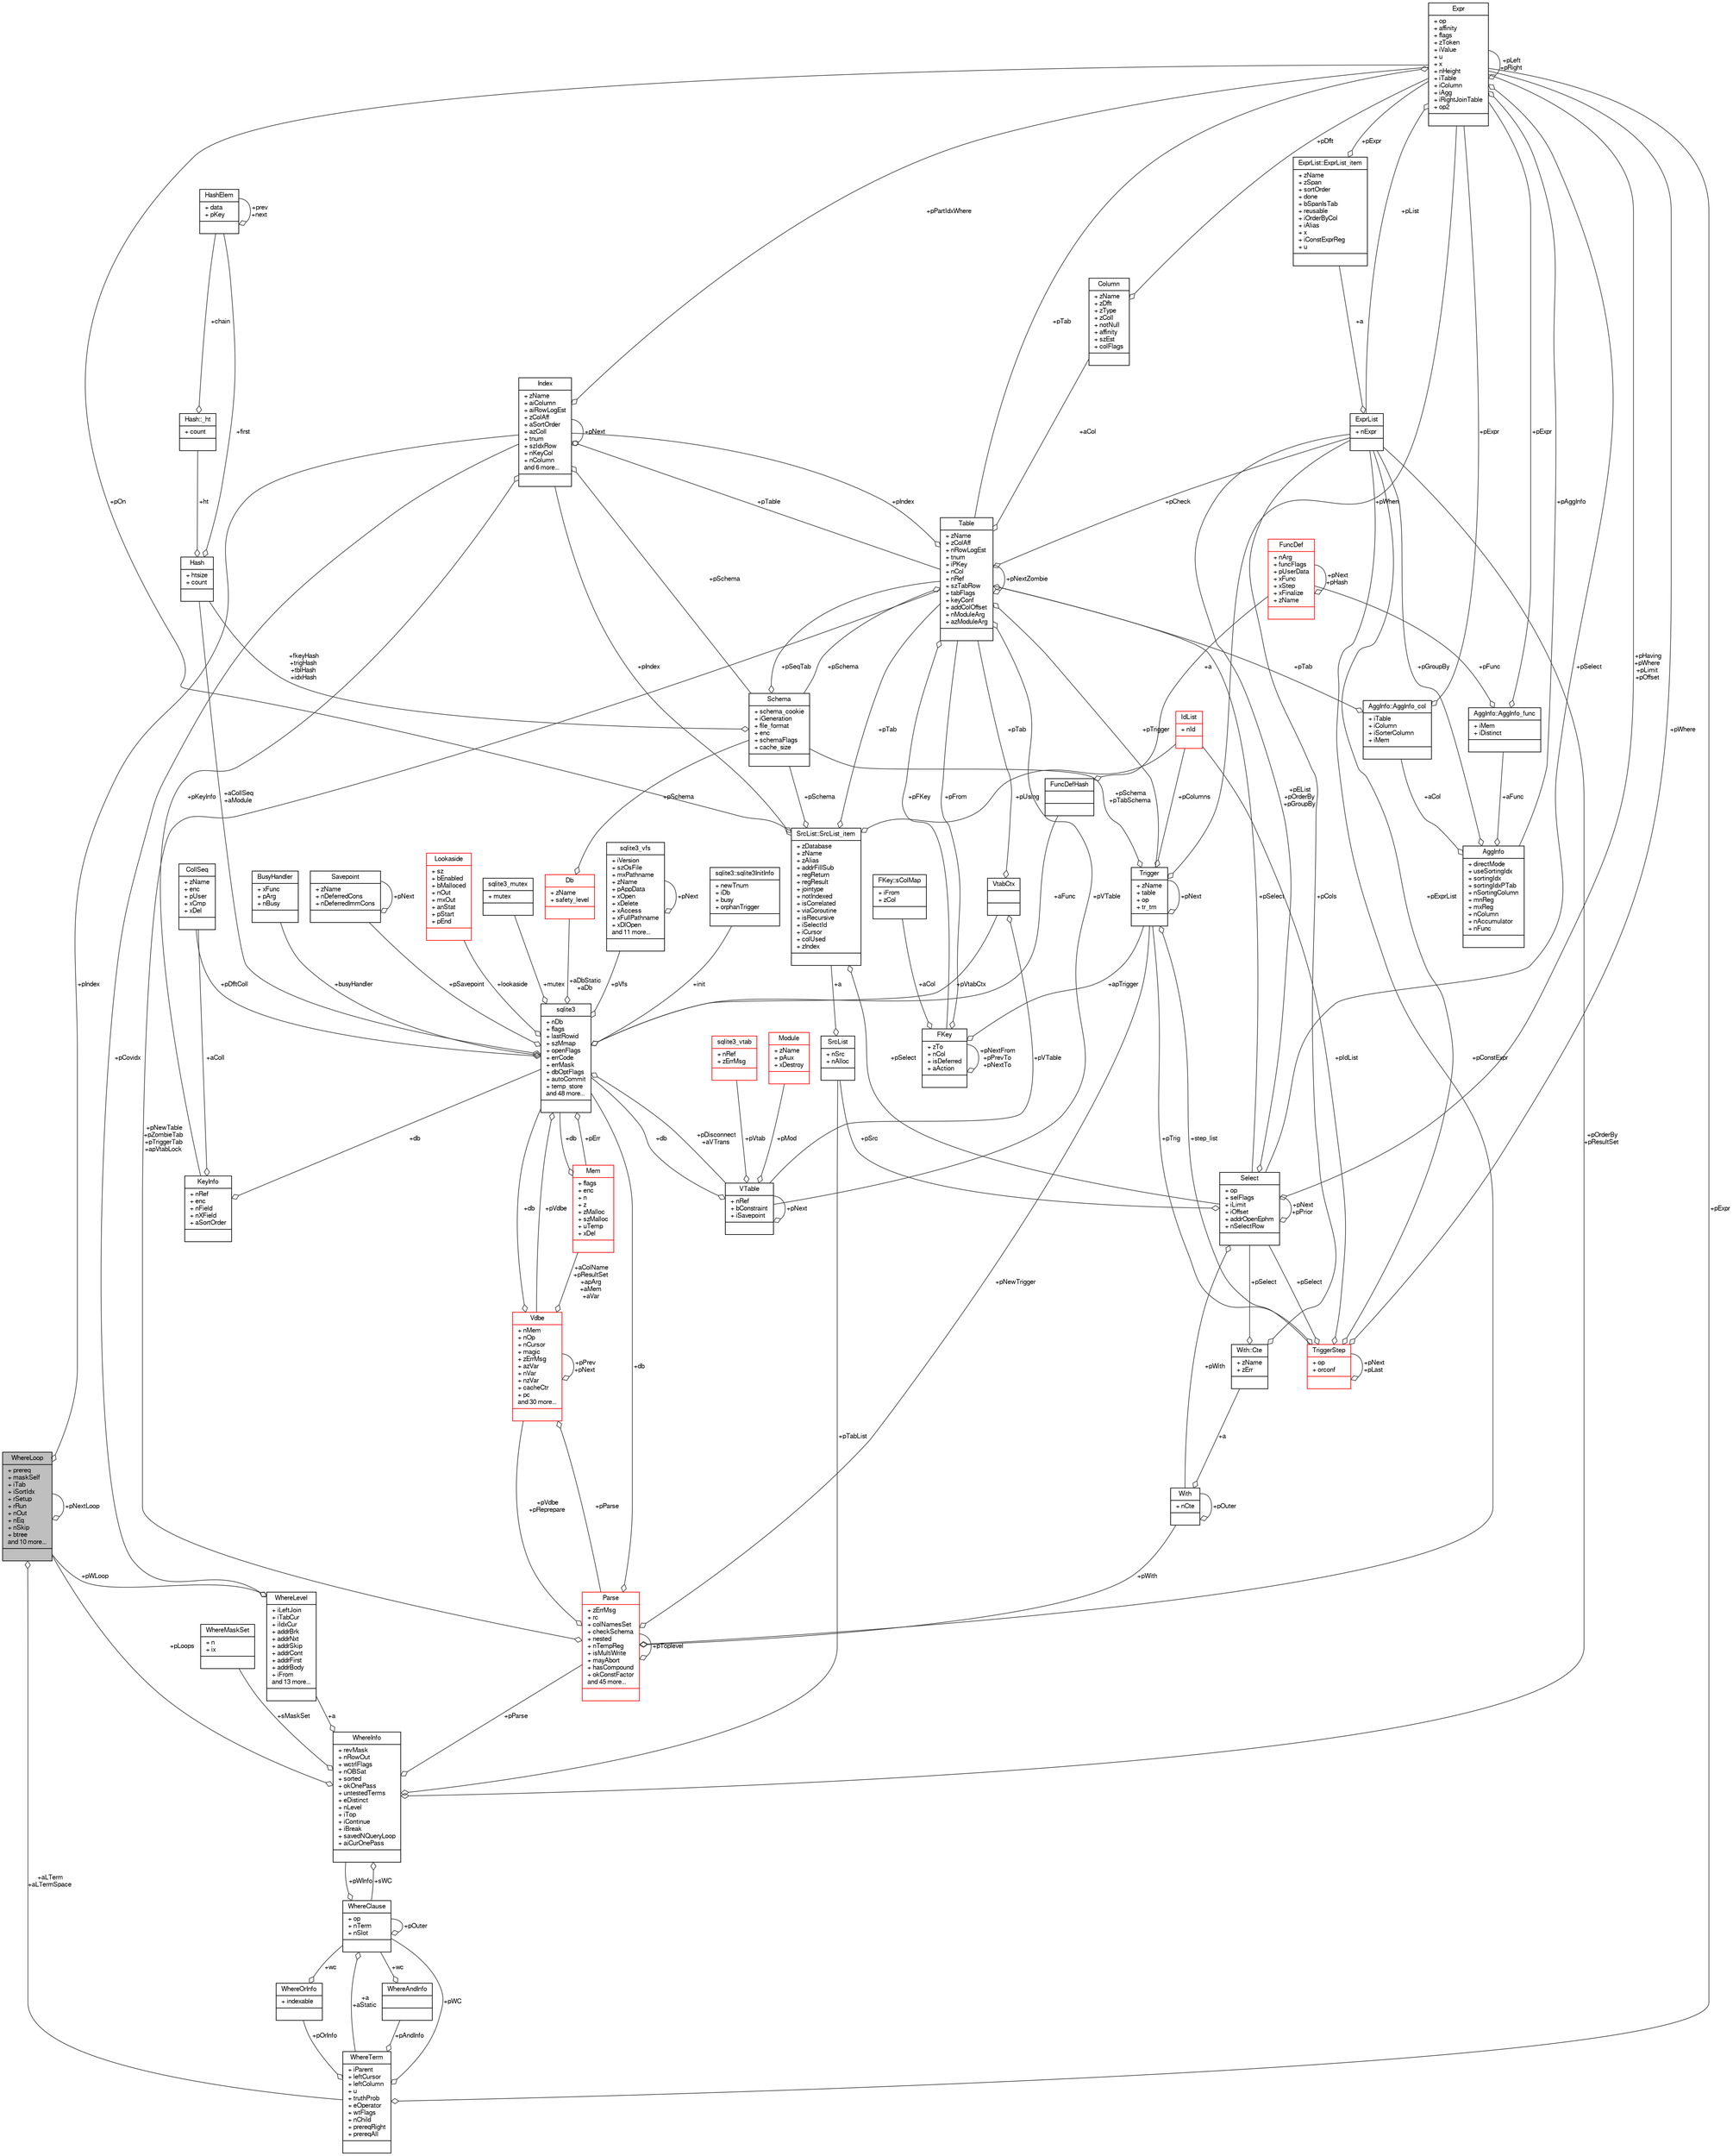 digraph "WhereLoop"
{
  edge [fontname="FreeSans",fontsize="10",labelfontname="FreeSans",labelfontsize="10"];
  node [fontname="FreeSans",fontsize="10",shape=record];
  Node1 [label="{WhereLoop\n|+ prereq\l+ maskSelf\l+ iTab\l+ iSortIdx\l+ rSetup\l+ rRun\l+ nOut\l+ nEq\l+ nSkip\l+ btree\land 10 more...\l|}",height=0.2,width=0.4,color="black", fillcolor="grey75", style="filled", fontcolor="black"];
  Node1 -> Node1 [color="grey25",fontsize="10",style="solid",label=" +pNextLoop" ,arrowhead="odiamond",fontname="FreeSans"];
  Node2 -> Node1 [color="grey25",fontsize="10",style="solid",label=" +aLTerm\n+aLTermSpace" ,arrowhead="odiamond",fontname="FreeSans"];
  Node2 [label="{WhereTerm\n|+ iParent\l+ leftCursor\l+ leftColumn\l+ u\l+ truthProb\l+ eOperator\l+ wtFlags\l+ nChild\l+ prereqRight\l+ prereqAll\l|}",height=0.2,width=0.4,color="black", fillcolor="white", style="filled",URL="$structWhereTerm.html"];
  Node3 -> Node2 [color="grey25",fontsize="10",style="solid",label=" +pAndInfo" ,arrowhead="odiamond",fontname="FreeSans"];
  Node3 [label="{WhereAndInfo\n||}",height=0.2,width=0.4,color="black", fillcolor="white", style="filled",URL="$structWhereAndInfo.html"];
  Node4 -> Node3 [color="grey25",fontsize="10",style="solid",label=" +wc" ,arrowhead="odiamond",fontname="FreeSans"];
  Node4 [label="{WhereClause\n|+ op\l+ nTerm\l+ nSlot\l|}",height=0.2,width=0.4,color="black", fillcolor="white", style="filled",URL="$structWhereClause.html"];
  Node2 -> Node4 [color="grey25",fontsize="10",style="solid",label=" +a\n+aStatic" ,arrowhead="odiamond",fontname="FreeSans"];
  Node5 -> Node4 [color="grey25",fontsize="10",style="solid",label=" +pWInfo" ,arrowhead="odiamond",fontname="FreeSans"];
  Node5 [label="{WhereInfo\n|+ revMask\l+ nRowOut\l+ wctrlFlags\l+ nOBSat\l+ sorted\l+ okOnePass\l+ untestedTerms\l+ eDistinct\l+ nLevel\l+ iTop\l+ iContinue\l+ iBreak\l+ savedNQueryLoop\l+ aiCurOnePass\l|}",height=0.2,width=0.4,color="black", fillcolor="white", style="filled",URL="$structWhereInfo.html"];
  Node1 -> Node5 [color="grey25",fontsize="10",style="solid",label=" +pLoops" ,arrowhead="odiamond",fontname="FreeSans"];
  Node4 -> Node5 [color="grey25",fontsize="10",style="solid",label=" +sWC" ,arrowhead="odiamond",fontname="FreeSans"];
  Node6 -> Node5 [color="grey25",fontsize="10",style="solid",label=" +a" ,arrowhead="odiamond",fontname="FreeSans"];
  Node6 [label="{WhereLevel\n|+ iLeftJoin\l+ iTabCur\l+ iIdxCur\l+ addrBrk\l+ addrNxt\l+ addrSkip\l+ addrCont\l+ addrFirst\l+ addrBody\l+ iFrom\land 13 more...\l|}",height=0.2,width=0.4,color="black", fillcolor="white", style="filled",URL="$structWhereLevel.html"];
  Node1 -> Node6 [color="grey25",fontsize="10",style="solid",label=" +pWLoop" ,arrowhead="odiamond",fontname="FreeSans"];
  Node7 -> Node6 [color="grey25",fontsize="10",style="solid",label=" +pCovidx" ,arrowhead="odiamond",fontname="FreeSans"];
  Node7 [label="{Index\n|+ zName\l+ aiColumn\l+ aiRowLogEst\l+ zColAff\l+ aSortOrder\l+ azColl\l+ tnum\l+ szIdxRow\l+ nKeyCol\l+ nColumn\land 6 more...\l|}",height=0.2,width=0.4,color="black", fillcolor="white", style="filled",URL="$structIndex.html"];
  Node8 -> Node7 [color="grey25",fontsize="10",style="solid",label=" +pSchema" ,arrowhead="odiamond",fontname="FreeSans"];
  Node8 [label="{Schema\n|+ schema_cookie\l+ iGeneration\l+ file_format\l+ enc\l+ schemaFlags\l+ cache_size\l|}",height=0.2,width=0.4,color="black", fillcolor="white", style="filled",URL="$structSchema.html"];
  Node9 -> Node8 [color="grey25",fontsize="10",style="solid",label=" +pSeqTab" ,arrowhead="odiamond",fontname="FreeSans"];
  Node9 [label="{Table\n|+ zName\l+ zColAff\l+ nRowLogEst\l+ tnum\l+ iPKey\l+ nCol\l+ nRef\l+ szTabRow\l+ tabFlags\l+ keyConf\l+ addColOffset\l+ nModuleArg\l+ azModuleArg\l|}",height=0.2,width=0.4,color="black", fillcolor="white", style="filled",URL="$structTable.html"];
  Node8 -> Node9 [color="grey25",fontsize="10",style="solid",label=" +pSchema" ,arrowhead="odiamond",fontname="FreeSans"];
  Node10 -> Node9 [color="grey25",fontsize="10",style="solid",label=" +aCol" ,arrowhead="odiamond",fontname="FreeSans"];
  Node10 [label="{Column\n|+ zName\l+ zDflt\l+ zType\l+ zColl\l+ notNull\l+ affinity\l+ szEst\l+ colFlags\l|}",height=0.2,width=0.4,color="black", fillcolor="white", style="filled",URL="$structColumn.html"];
  Node11 -> Node10 [color="grey25",fontsize="10",style="solid",label=" +pDflt" ,arrowhead="odiamond",fontname="FreeSans"];
  Node11 [label="{Expr\n|+ op\l+ affinity\l+ flags\l+ zToken\l+ iValue\l+ u\l+ x\l+ nHeight\l+ iTable\l+ iColumn\l+ iAgg\l+ iRightJoinTable\l+ op2\l|}",height=0.2,width=0.4,color="black", fillcolor="white", style="filled",URL="$structExpr.html"];
  Node12 -> Node11 [color="grey25",fontsize="10",style="solid",label=" +pAggInfo" ,arrowhead="odiamond",fontname="FreeSans"];
  Node12 [label="{AggInfo\n|+ directMode\l+ useSortingIdx\l+ sortingIdx\l+ sortingIdxPTab\l+ nSortingColumn\l+ mnReg\l+ mxReg\l+ nColumn\l+ nAccumulator\l+ nFunc\l|}",height=0.2,width=0.4,color="black", fillcolor="white", style="filled",URL="$structAggInfo.html"];
  Node13 -> Node12 [color="grey25",fontsize="10",style="solid",label=" +aCol" ,arrowhead="odiamond",fontname="FreeSans"];
  Node13 [label="{AggInfo::AggInfo_col\n|+ iTable\l+ iColumn\l+ iSorterColumn\l+ iMem\l|}",height=0.2,width=0.4,color="black", fillcolor="white", style="filled",URL="$structAggInfo_1_1AggInfo__col.html"];
  Node11 -> Node13 [color="grey25",fontsize="10",style="solid",label=" +pExpr" ,arrowhead="odiamond",fontname="FreeSans"];
  Node9 -> Node13 [color="grey25",fontsize="10",style="solid",label=" +pTab" ,arrowhead="odiamond",fontname="FreeSans"];
  Node14 -> Node12 [color="grey25",fontsize="10",style="solid",label=" +aFunc" ,arrowhead="odiamond",fontname="FreeSans"];
  Node14 [label="{AggInfo::AggInfo_func\n|+ iMem\l+ iDistinct\l|}",height=0.2,width=0.4,color="black", fillcolor="white", style="filled",URL="$structAggInfo_1_1AggInfo__func.html"];
  Node11 -> Node14 [color="grey25",fontsize="10",style="solid",label=" +pExpr" ,arrowhead="odiamond",fontname="FreeSans"];
  Node15 -> Node14 [color="grey25",fontsize="10",style="solid",label=" +pFunc" ,arrowhead="odiamond",fontname="FreeSans"];
  Node15 [label="{FuncDef\n|+ nArg\l+ funcFlags\l+ pUserData\l+ xFunc\l+ xStep\l+ xFinalize\l+ zName\l|}",height=0.2,width=0.4,color="red", fillcolor="white", style="filled",URL="$structFuncDef.html"];
  Node15 -> Node15 [color="grey25",fontsize="10",style="solid",label=" +pNext\n+pHash" ,arrowhead="odiamond",fontname="FreeSans"];
  Node17 -> Node12 [color="grey25",fontsize="10",style="solid",label=" +pGroupBy" ,arrowhead="odiamond",fontname="FreeSans"];
  Node17 [label="{ExprList\n|+ nExpr\l|}",height=0.2,width=0.4,color="black", fillcolor="white", style="filled",URL="$structExprList.html"];
  Node18 -> Node17 [color="grey25",fontsize="10",style="solid",label=" +a" ,arrowhead="odiamond",fontname="FreeSans"];
  Node18 [label="{ExprList::ExprList_item\n|+ zName\l+ zSpan\l+ sortOrder\l+ done\l+ bSpanIsTab\l+ reusable\l+ iOrderByCol\l+ iAlias\l+ x\l+ iConstExprReg\l+ u\l|}",height=0.2,width=0.4,color="black", fillcolor="white", style="filled",URL="$structExprList_1_1ExprList__item.html"];
  Node11 -> Node18 [color="grey25",fontsize="10",style="solid",label=" +pExpr" ,arrowhead="odiamond",fontname="FreeSans"];
  Node11 -> Node11 [color="grey25",fontsize="10",style="solid",label=" +pLeft\n+pRight" ,arrowhead="odiamond",fontname="FreeSans"];
  Node9 -> Node11 [color="grey25",fontsize="10",style="solid",label=" +pTab" ,arrowhead="odiamond",fontname="FreeSans"];
  Node19 -> Node11 [color="grey25",fontsize="10",style="solid",label=" +pSelect" ,arrowhead="odiamond",fontname="FreeSans"];
  Node19 [label="{Select\n|+ op\l+ selFlags\l+ iLimit\l+ iOffset\l+ addrOpenEphm\l+ nSelectRow\l|}",height=0.2,width=0.4,color="black", fillcolor="white", style="filled",URL="$structSelect.html"];
  Node11 -> Node19 [color="grey25",fontsize="10",style="solid",label=" +pHaving\n+pWhere\n+pLimit\n+pOffset" ,arrowhead="odiamond",fontname="FreeSans"];
  Node20 -> Node19 [color="grey25",fontsize="10",style="solid",label=" +pWith" ,arrowhead="odiamond",fontname="FreeSans"];
  Node20 [label="{With\n|+ nCte\l|}",height=0.2,width=0.4,color="black", fillcolor="white", style="filled",URL="$structWith.html"];
  Node21 -> Node20 [color="grey25",fontsize="10",style="solid",label=" +a" ,arrowhead="odiamond",fontname="FreeSans"];
  Node21 [label="{With::Cte\n|+ zName\l+ zErr\l|}",height=0.2,width=0.4,color="black", fillcolor="white", style="filled",URL="$structWith_1_1Cte.html"];
  Node19 -> Node21 [color="grey25",fontsize="10",style="solid",label=" +pSelect" ,arrowhead="odiamond",fontname="FreeSans"];
  Node17 -> Node21 [color="grey25",fontsize="10",style="solid",label=" +pCols" ,arrowhead="odiamond",fontname="FreeSans"];
  Node20 -> Node20 [color="grey25",fontsize="10",style="solid",label=" +pOuter" ,arrowhead="odiamond",fontname="FreeSans"];
  Node19 -> Node19 [color="grey25",fontsize="10",style="solid",label=" +pNext\n+pPrior" ,arrowhead="odiamond",fontname="FreeSans"];
  Node22 -> Node19 [color="grey25",fontsize="10",style="solid",label=" +pSrc" ,arrowhead="odiamond",fontname="FreeSans"];
  Node22 [label="{SrcList\n|+ nSrc\l+ nAlloc\l|}",height=0.2,width=0.4,color="black", fillcolor="white", style="filled",URL="$structSrcList.html"];
  Node23 -> Node22 [color="grey25",fontsize="10",style="solid",label=" +a" ,arrowhead="odiamond",fontname="FreeSans"];
  Node23 [label="{SrcList::SrcList_item\n|+ zDatabase\l+ zName\l+ zAlias\l+ addrFillSub\l+ regReturn\l+ regResult\l+ jointype\l+ notIndexed\l+ isCorrelated\l+ viaCoroutine\l+ isRecursive\l+ iSelectId\l+ iCursor\l+ colUsed\l+ zIndex\l|}",height=0.2,width=0.4,color="black", fillcolor="white", style="filled",URL="$structSrcList_1_1SrcList__item.html"];
  Node8 -> Node23 [color="grey25",fontsize="10",style="solid",label=" +pSchema" ,arrowhead="odiamond",fontname="FreeSans"];
  Node11 -> Node23 [color="grey25",fontsize="10",style="solid",label=" +pOn" ,arrowhead="odiamond",fontname="FreeSans"];
  Node24 -> Node23 [color="grey25",fontsize="10",style="solid",label=" +pUsing" ,arrowhead="odiamond",fontname="FreeSans"];
  Node24 [label="{IdList\n|+ nId\l|}",height=0.2,width=0.4,color="red", fillcolor="white", style="filled",URL="$structIdList.html"];
  Node9 -> Node23 [color="grey25",fontsize="10",style="solid",label=" +pTab" ,arrowhead="odiamond",fontname="FreeSans"];
  Node19 -> Node23 [color="grey25",fontsize="10",style="solid",label=" +pSelect" ,arrowhead="odiamond",fontname="FreeSans"];
  Node7 -> Node23 [color="grey25",fontsize="10",style="solid",label=" +pIndex" ,arrowhead="odiamond",fontname="FreeSans"];
  Node17 -> Node19 [color="grey25",fontsize="10",style="solid",label=" +pEList\n+pOrderBy\n+pGroupBy" ,arrowhead="odiamond",fontname="FreeSans"];
  Node17 -> Node11 [color="grey25",fontsize="10",style="solid",label=" +pList" ,arrowhead="odiamond",fontname="FreeSans"];
  Node26 -> Node9 [color="grey25",fontsize="10",style="solid",label=" +pFKey" ,arrowhead="odiamond",fontname="FreeSans"];
  Node26 [label="{FKey\n|+ zTo\l+ nCol\l+ isDeferred\l+ aAction\l|}",height=0.2,width=0.4,color="black", fillcolor="white", style="filled",URL="$structFKey.html"];
  Node27 -> Node26 [color="grey25",fontsize="10",style="solid",label=" +aCol" ,arrowhead="odiamond",fontname="FreeSans"];
  Node27 [label="{FKey::sColMap\n|+ iFrom\l+ zCol\l|}",height=0.2,width=0.4,color="black", fillcolor="white", style="filled",URL="$structFKey_1_1sColMap.html"];
  Node26 -> Node26 [color="grey25",fontsize="10",style="solid",label=" +pNextFrom\n+pPrevTo\n+pNextTo" ,arrowhead="odiamond",fontname="FreeSans"];
  Node9 -> Node26 [color="grey25",fontsize="10",style="solid",label=" +pFrom" ,arrowhead="odiamond",fontname="FreeSans"];
  Node28 -> Node26 [color="grey25",fontsize="10",style="solid",label=" +apTrigger" ,arrowhead="odiamond",fontname="FreeSans"];
  Node28 [label="{Trigger\n|+ zName\l+ table\l+ op\l+ tr_tm\l|}",height=0.2,width=0.4,color="black", fillcolor="white", style="filled",URL="$structTrigger.html"];
  Node29 -> Node28 [color="grey25",fontsize="10",style="solid",label=" +step_list" ,arrowhead="odiamond",fontname="FreeSans"];
  Node29 [label="{TriggerStep\n|+ op\l+ orconf\l|}",height=0.2,width=0.4,color="red", fillcolor="white", style="filled",URL="$structTriggerStep.html"];
  Node29 -> Node29 [color="grey25",fontsize="10",style="solid",label=" +pNext\n+pLast" ,arrowhead="odiamond",fontname="FreeSans"];
  Node11 -> Node29 [color="grey25",fontsize="10",style="solid",label=" +pWhere" ,arrowhead="odiamond",fontname="FreeSans"];
  Node24 -> Node29 [color="grey25",fontsize="10",style="solid",label=" +pIdList" ,arrowhead="odiamond",fontname="FreeSans"];
  Node19 -> Node29 [color="grey25",fontsize="10",style="solid",label=" +pSelect" ,arrowhead="odiamond",fontname="FreeSans"];
  Node28 -> Node29 [color="grey25",fontsize="10",style="solid",label=" +pTrig" ,arrowhead="odiamond",fontname="FreeSans"];
  Node17 -> Node29 [color="grey25",fontsize="10",style="solid",label=" +pExprList" ,arrowhead="odiamond",fontname="FreeSans"];
  Node8 -> Node28 [color="grey25",fontsize="10",style="solid",label=" +pSchema\n+pTabSchema" ,arrowhead="odiamond",fontname="FreeSans"];
  Node11 -> Node28 [color="grey25",fontsize="10",style="solid",label=" +pWhen" ,arrowhead="odiamond",fontname="FreeSans"];
  Node24 -> Node28 [color="grey25",fontsize="10",style="solid",label=" +pColumns" ,arrowhead="odiamond",fontname="FreeSans"];
  Node28 -> Node28 [color="grey25",fontsize="10",style="solid",label=" +pNext" ,arrowhead="odiamond",fontname="FreeSans"];
  Node31 -> Node9 [color="grey25",fontsize="10",style="solid",label=" +pVTable" ,arrowhead="odiamond",fontname="FreeSans"];
  Node31 [label="{VTable\n|+ nRef\l+ bConstraint\l+ iSavepoint\l|}",height=0.2,width=0.4,color="black", fillcolor="white", style="filled",URL="$structVTable.html"];
  Node32 -> Node31 [color="grey25",fontsize="10",style="solid",label=" +db" ,arrowhead="odiamond",fontname="FreeSans"];
  Node32 [label="{sqlite3\n|+ nDb\l+ flags\l+ lastRowid\l+ szMmap\l+ openFlags\l+ errCode\l+ errMask\l+ dbOptFlags\l+ autoCommit\l+ temp_store\land 48 more...\l|}",height=0.2,width=0.4,color="black", fillcolor="white", style="filled",URL="$structsqlite3.html"];
  Node33 -> Node32 [color="grey25",fontsize="10",style="solid",label=" +pErr" ,arrowhead="odiamond",fontname="FreeSans"];
  Node33 [label="{Mem\n|+ flags\l+ enc\l+ n\l+ z\l+ zMalloc\l+ szMalloc\l+ uTemp\l+ xDel\l|}",height=0.2,width=0.4,color="red", fillcolor="white", style="filled",URL="$structMem.html"];
  Node32 -> Node33 [color="grey25",fontsize="10",style="solid",label=" +db" ,arrowhead="odiamond",fontname="FreeSans"];
  Node36 -> Node32 [color="grey25",fontsize="10",style="solid",label=" +pVdbe" ,arrowhead="odiamond",fontname="FreeSans"];
  Node36 [label="{Vdbe\n|+ nMem\l+ nOp\l+ nCursor\l+ magic\l+ zErrMsg\l+ azVar\l+ nVar\l+ nzVar\l+ cacheCtr\l+ pc\land 30 more...\l|}",height=0.2,width=0.4,color="red", fillcolor="white", style="filled",URL="$structVdbe.html"];
  Node36 -> Node36 [color="grey25",fontsize="10",style="solid",label=" +pPrev\n+pNext" ,arrowhead="odiamond",fontname="FreeSans"];
  Node33 -> Node36 [color="grey25",fontsize="10",style="solid",label=" +aColName\n+pResultSet\n+apArg\n+aMem\n+aVar" ,arrowhead="odiamond",fontname="FreeSans"];
  Node32 -> Node36 [color="grey25",fontsize="10",style="solid",label=" +db" ,arrowhead="odiamond",fontname="FreeSans"];
  Node75 -> Node36 [color="grey25",fontsize="10",style="solid",label=" +pParse" ,arrowhead="odiamond",fontname="FreeSans"];
  Node75 [label="{Parse\n|+ zErrMsg\l+ rc\l+ colNamesSet\l+ checkSchema\l+ nested\l+ nTempReg\l+ isMultiWrite\l+ mayAbort\l+ hasCompound\l+ okConstFactor\land 45 more...\l|}",height=0.2,width=0.4,color="red", fillcolor="white", style="filled",URL="$structParse.html"];
  Node36 -> Node75 [color="grey25",fontsize="10",style="solid",label=" +pVdbe\n+pReprepare" ,arrowhead="odiamond",fontname="FreeSans"];
  Node32 -> Node75 [color="grey25",fontsize="10",style="solid",label=" +db" ,arrowhead="odiamond",fontname="FreeSans"];
  Node20 -> Node75 [color="grey25",fontsize="10",style="solid",label=" +pWith" ,arrowhead="odiamond",fontname="FreeSans"];
  Node9 -> Node75 [color="grey25",fontsize="10",style="solid",label=" +pNewTable\n+pZombieTab\n+pTriggerTab\n+apVtabLock" ,arrowhead="odiamond",fontname="FreeSans"];
  Node28 -> Node75 [color="grey25",fontsize="10",style="solid",label=" +pNewTrigger" ,arrowhead="odiamond",fontname="FreeSans"];
  Node17 -> Node75 [color="grey25",fontsize="10",style="solid",label=" +pConstExpr" ,arrowhead="odiamond",fontname="FreeSans"];
  Node75 -> Node75 [color="grey25",fontsize="10",style="solid",label=" +pToplevel" ,arrowhead="odiamond",fontname="FreeSans"];
  Node83 -> Node32 [color="grey25",fontsize="10",style="solid",label=" +pSavepoint" ,arrowhead="odiamond",fontname="FreeSans"];
  Node83 [label="{Savepoint\n|+ zName\l+ nDeferredCons\l+ nDeferredImmCons\l|}",height=0.2,width=0.4,color="black", fillcolor="white", style="filled",URL="$structSavepoint.html"];
  Node83 -> Node83 [color="grey25",fontsize="10",style="solid",label=" +pNext" ,arrowhead="odiamond",fontname="FreeSans"];
  Node84 -> Node32 [color="grey25",fontsize="10",style="solid",label=" +aFunc" ,arrowhead="odiamond",fontname="FreeSans"];
  Node84 [label="{FuncDefHash\n||}",height=0.2,width=0.4,color="black", fillcolor="white", style="filled",URL="$structFuncDefHash.html"];
  Node15 -> Node84 [color="grey25",fontsize="10",style="solid",label=" +a" ,arrowhead="odiamond",fontname="FreeSans"];
  Node85 -> Node32 [color="grey25",fontsize="10",style="solid",label=" +lookaside" ,arrowhead="odiamond",fontname="FreeSans"];
  Node85 [label="{Lookaside\n|+ sz\l+ bEnabled\l+ bMalloced\l+ nOut\l+ mxOut\l+ anStat\l+ pStart\l+ pEnd\l|}",height=0.2,width=0.4,color="red", fillcolor="white", style="filled",URL="$structLookaside.html"];
  Node47 -> Node32 [color="grey25",fontsize="10",style="solid",label=" +mutex" ,arrowhead="odiamond",fontname="FreeSans"];
  Node47 [label="{sqlite3_mutex\n|+ mutex\l|}",height=0.2,width=0.4,color="black", fillcolor="white", style="filled",URL="$structsqlite3__mutex.html"];
  Node58 -> Node32 [color="grey25",fontsize="10",style="solid",label=" +pVfs" ,arrowhead="odiamond",fontname="FreeSans"];
  Node58 [label="{sqlite3_vfs\n|+ iVersion\l+ szOsFile\l+ mxPathname\l+ zName\l+ pAppData\l+ xOpen\l+ xDelete\l+ xAccess\l+ xFullPathname\l+ xDlOpen\land 11 more...\l|}",height=0.2,width=0.4,color="black", fillcolor="white", style="filled",URL="$structsqlite3__vfs.html"];
  Node58 -> Node58 [color="grey25",fontsize="10",style="solid",label=" +pNext" ,arrowhead="odiamond",fontname="FreeSans"];
  Node87 -> Node32 [color="grey25",fontsize="10",style="solid",label=" +init" ,arrowhead="odiamond",fontname="FreeSans"];
  Node87 [label="{sqlite3::sqlite3InitInfo\n|+ newTnum\l+ iDb\l+ busy\l+ orphanTrigger\l|}",height=0.2,width=0.4,color="black", fillcolor="white", style="filled",URL="$structsqlite3_1_1sqlite3InitInfo.html"];
  Node88 -> Node32 [color="grey25",fontsize="10",style="solid",label=" +busyHandler" ,arrowhead="odiamond",fontname="FreeSans"];
  Node88 [label="{BusyHandler\n|+ xFunc\l+ pArg\l+ nBusy\l|}",height=0.2,width=0.4,color="black", fillcolor="white", style="filled",URL="$structBusyHandler.html"];
  Node89 -> Node32 [color="grey25",fontsize="10",style="solid",label=" +pVtabCtx" ,arrowhead="odiamond",fontname="FreeSans"];
  Node89 [label="{VtabCtx\n||}",height=0.2,width=0.4,color="black", fillcolor="white", style="filled",URL="$structVtabCtx.html"];
  Node31 -> Node89 [color="grey25",fontsize="10",style="solid",label=" +pVTable" ,arrowhead="odiamond",fontname="FreeSans"];
  Node9 -> Node89 [color="grey25",fontsize="10",style="solid",label=" +pTab" ,arrowhead="odiamond",fontname="FreeSans"];
  Node40 -> Node32 [color="grey25",fontsize="10",style="solid",label=" +pDfltColl" ,arrowhead="odiamond",fontname="FreeSans"];
  Node40 [label="{CollSeq\n|+ zName\l+ enc\l+ pUser\l+ xCmp\l+ xDel\l|}",height=0.2,width=0.4,color="black", fillcolor="white", style="filled",URL="$structCollSeq.html"];
  Node31 -> Node32 [color="grey25",fontsize="10",style="solid",label=" +pDisconnect\n+aVTrans" ,arrowhead="odiamond",fontname="FreeSans"];
  Node90 -> Node32 [color="grey25",fontsize="10",style="solid",label=" +aDbStatic\n+aDb" ,arrowhead="odiamond",fontname="FreeSans"];
  Node90 [label="{Db\n|+ zName\l+ safety_level\l|}",height=0.2,width=0.4,color="red", fillcolor="white", style="filled",URL="$structDb.html"];
  Node8 -> Node90 [color="grey25",fontsize="10",style="solid",label=" +pSchema" ,arrowhead="odiamond",fontname="FreeSans"];
  Node91 -> Node32 [color="grey25",fontsize="10",style="solid",label=" +aCollSeq\n+aModule" ,arrowhead="odiamond",fontname="FreeSans"];
  Node91 [label="{Hash\n|+ htsize\l+ count\l|}",height=0.2,width=0.4,color="black", fillcolor="white", style="filled",URL="$structHash.html"];
  Node92 -> Node91 [color="grey25",fontsize="10",style="solid",label=" +ht" ,arrowhead="odiamond",fontname="FreeSans"];
  Node92 [label="{Hash::_ht\n|+ count\l|}",height=0.2,width=0.4,color="black", fillcolor="white", style="filled",URL="$structHash_1_1__ht.html"];
  Node93 -> Node92 [color="grey25",fontsize="10",style="solid",label=" +chain" ,arrowhead="odiamond",fontname="FreeSans"];
  Node93 [label="{HashElem\n|+ data\l+ pKey\l|}",height=0.2,width=0.4,color="black", fillcolor="white", style="filled",URL="$structHashElem.html"];
  Node93 -> Node93 [color="grey25",fontsize="10",style="solid",label=" +prev\n+next" ,arrowhead="odiamond",fontname="FreeSans"];
  Node93 -> Node91 [color="grey25",fontsize="10",style="solid",label=" +first" ,arrowhead="odiamond",fontname="FreeSans"];
  Node31 -> Node31 [color="grey25",fontsize="10",style="solid",label=" +pNext" ,arrowhead="odiamond",fontname="FreeSans"];
  Node94 -> Node31 [color="grey25",fontsize="10",style="solid",label=" +pMod" ,arrowhead="odiamond",fontname="FreeSans"];
  Node94 [label="{Module\n|+ zName\l+ pAux\l+ xDestroy\l|}",height=0.2,width=0.4,color="red", fillcolor="white", style="filled",URL="$structModule.html"];
  Node63 -> Node31 [color="grey25",fontsize="10",style="solid",label=" +pVtab" ,arrowhead="odiamond",fontname="FreeSans"];
  Node63 [label="{sqlite3_vtab\n|+ nRef\l+ zErrMsg\l|}",height=0.2,width=0.4,color="red", fillcolor="white", style="filled",URL="$structsqlite3__vtab.html"];
  Node9 -> Node9 [color="grey25",fontsize="10",style="solid",label=" +pNextZombie" ,arrowhead="odiamond",fontname="FreeSans"];
  Node28 -> Node9 [color="grey25",fontsize="10",style="solid",label=" +pTrigger" ,arrowhead="odiamond",fontname="FreeSans"];
  Node19 -> Node9 [color="grey25",fontsize="10",style="solid",label=" +pSelect" ,arrowhead="odiamond",fontname="FreeSans"];
  Node17 -> Node9 [color="grey25",fontsize="10",style="solid",label=" +pCheck" ,arrowhead="odiamond",fontname="FreeSans"];
  Node7 -> Node9 [color="grey25",fontsize="10",style="solid",label=" +pIndex" ,arrowhead="odiamond",fontname="FreeSans"];
  Node91 -> Node8 [color="grey25",fontsize="10",style="solid",label=" +fkeyHash\n+trigHash\n+tblHash\n+idxHash" ,arrowhead="odiamond",fontname="FreeSans"];
  Node11 -> Node7 [color="grey25",fontsize="10",style="solid",label=" +pPartIdxWhere" ,arrowhead="odiamond",fontname="FreeSans"];
  Node9 -> Node7 [color="grey25",fontsize="10",style="solid",label=" +pTable" ,arrowhead="odiamond",fontname="FreeSans"];
  Node41 -> Node7 [color="grey25",fontsize="10",style="solid",label=" +pKeyInfo" ,arrowhead="odiamond",fontname="FreeSans"];
  Node41 [label="{KeyInfo\n|+ nRef\l+ enc\l+ nField\l+ nXField\l+ aSortOrder\l|}",height=0.2,width=0.4,color="black", fillcolor="white", style="filled",URL="$structKeyInfo.html"];
  Node32 -> Node41 [color="grey25",fontsize="10",style="solid",label=" +db" ,arrowhead="odiamond",fontname="FreeSans"];
  Node40 -> Node41 [color="grey25",fontsize="10",style="solid",label=" +aColl" ,arrowhead="odiamond",fontname="FreeSans"];
  Node7 -> Node7 [color="grey25",fontsize="10",style="solid",label=" +pNext" ,arrowhead="odiamond",fontname="FreeSans"];
  Node95 -> Node5 [color="grey25",fontsize="10",style="solid",label=" +sMaskSet" ,arrowhead="odiamond",fontname="FreeSans"];
  Node95 [label="{WhereMaskSet\n|+ n\l+ ix\l|}",height=0.2,width=0.4,color="black", fillcolor="white", style="filled",URL="$structWhereMaskSet.html"];
  Node22 -> Node5 [color="grey25",fontsize="10",style="solid",label=" +pTabList" ,arrowhead="odiamond",fontname="FreeSans"];
  Node17 -> Node5 [color="grey25",fontsize="10",style="solid",label=" +pOrderBy\n+pResultSet" ,arrowhead="odiamond",fontname="FreeSans"];
  Node75 -> Node5 [color="grey25",fontsize="10",style="solid",label=" +pParse" ,arrowhead="odiamond",fontname="FreeSans"];
  Node4 -> Node4 [color="grey25",fontsize="10",style="solid",label=" +pOuter" ,arrowhead="odiamond",fontname="FreeSans"];
  Node96 -> Node2 [color="grey25",fontsize="10",style="solid",label=" +pOrInfo" ,arrowhead="odiamond",fontname="FreeSans"];
  Node96 [label="{WhereOrInfo\n|+ indexable\l|}",height=0.2,width=0.4,color="black", fillcolor="white", style="filled",URL="$structWhereOrInfo.html"];
  Node4 -> Node96 [color="grey25",fontsize="10",style="solid",label=" +wc" ,arrowhead="odiamond",fontname="FreeSans"];
  Node11 -> Node2 [color="grey25",fontsize="10",style="solid",label=" +pExpr" ,arrowhead="odiamond",fontname="FreeSans"];
  Node4 -> Node2 [color="grey25",fontsize="10",style="solid",label=" +pWC" ,arrowhead="odiamond",fontname="FreeSans"];
  Node7 -> Node1 [color="grey25",fontsize="10",style="solid",label=" +pIndex" ,arrowhead="odiamond",fontname="FreeSans"];
}
